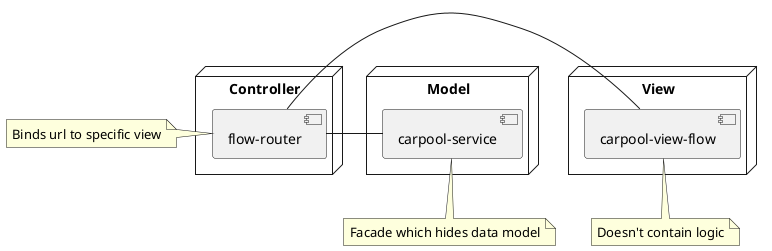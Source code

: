 @startuml

node Controller {
  component "flow-router" as router
}

note left of router
  Binds url to specific view
end note

node Model {
  component "carpool-service" as carpoolService
}

note bottom of carpoolService
  Facade which hides data model
end note

node View  as view {
  component "carpool-view-flow" as carpoolView
}

note bottom of carpoolView
  Doesn't contain logic
end note

router - carpoolService
router - carpoolView

@enduml
